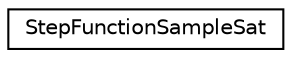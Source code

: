 digraph "Graphical Class Hierarchy"
{
 // LATEX_PDF_SIZE
  edge [fontname="Helvetica",fontsize="10",labelfontname="Helvetica",labelfontsize="10"];
  node [fontname="Helvetica",fontsize="10",shape=record];
  rankdir="LR";
  Node0 [label="StepFunctionSampleSat",height=0.2,width=0.4,color="black", fillcolor="white", style="filled",URL="$classStepFunctionSampleSat.html",tooltip=" "];
}
